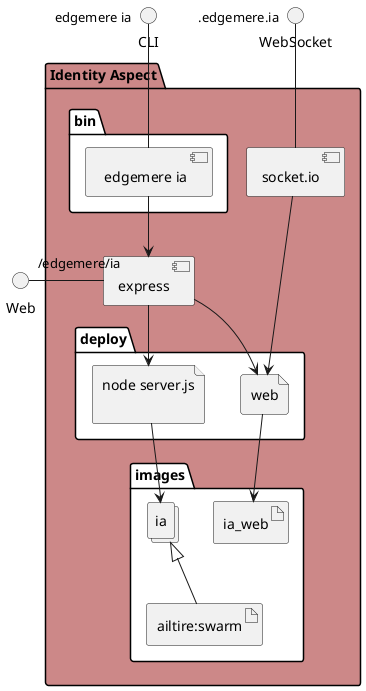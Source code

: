@startuml
  interface CLI
  interface Web
  interface WebSocket
package "Identity Aspect" #cc8888 {
  component express as REST
  component socket.io as socket
  folder bin #ffffff {
    component " edgemere ia" as binName
  }
  binName --> REST

  folder deploy #ffffff {
      file "node server.js\n" as ia_container
      REST --> ia_container

  
    file "web" as web_container
    REST --> web_container
    socket ---> web_container
  
  }
  folder images #ffffff {
    collections "ia" as iaimage
    artifact "ailtire:swarm" as ailtireswarm
    iaimage <|-- ailtireswarm
    ia_container --> iaimage

  
      artifact "ia_web" as ia_web
      web_container --> ia_web
    
  }
}
CLI " edgemere ia" -- binName
Web "/edgemere/ia" - REST
WebSocket ".edgemere.ia" -- socket

@enduml
